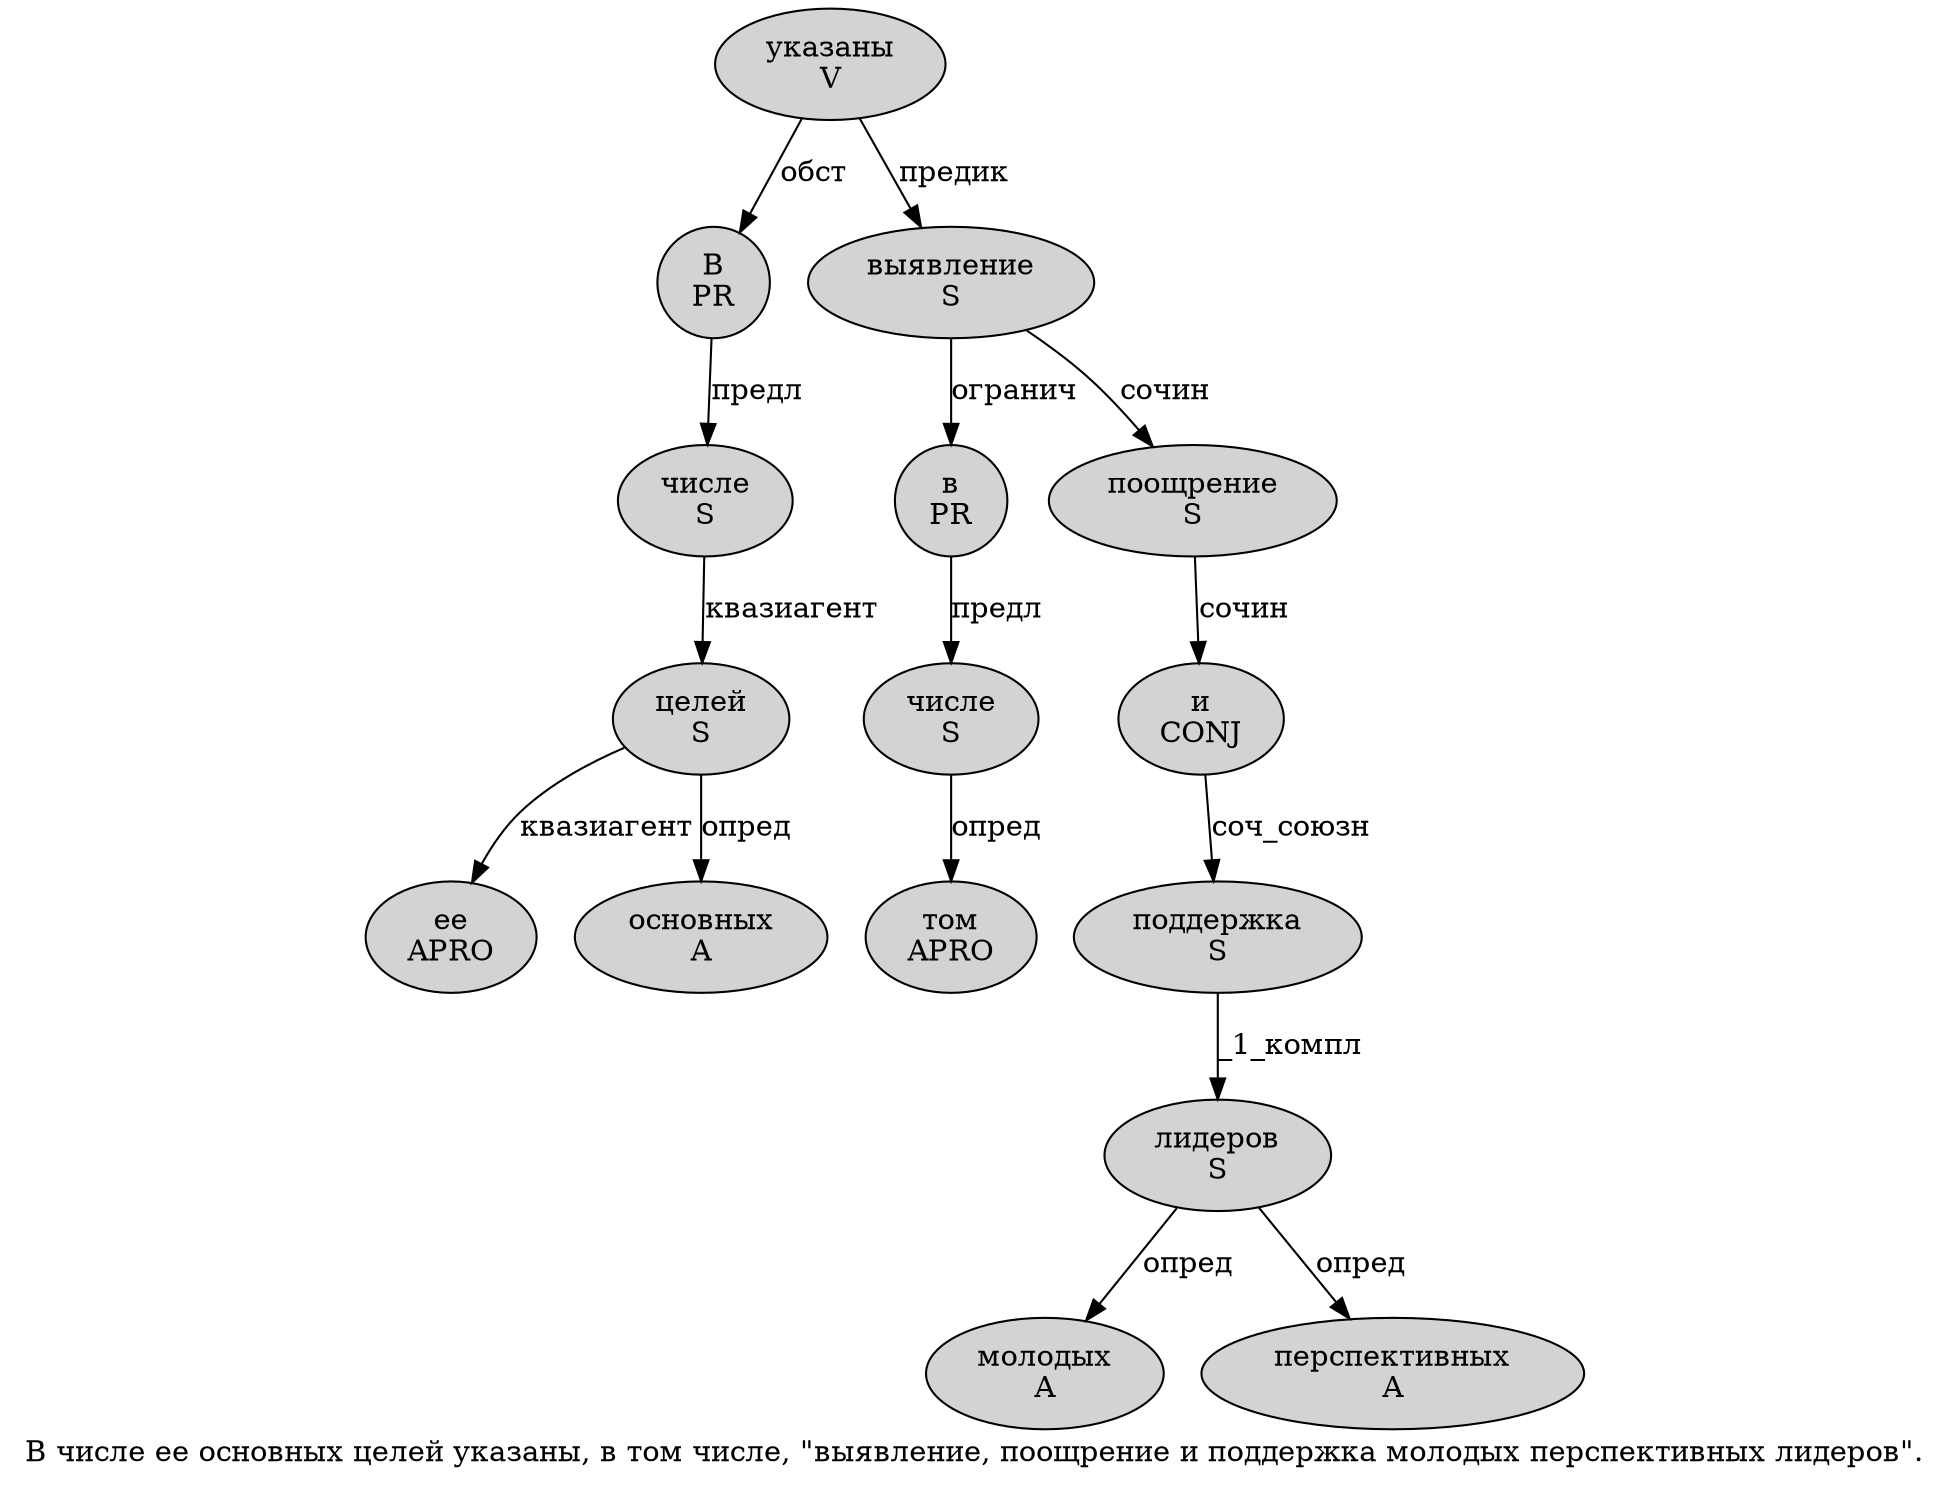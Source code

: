digraph SENTENCE_73 {
	graph [label="В числе ее основных целей указаны, в том числе, \"выявление, поощрение и поддержка молодых перспективных лидеров\"."]
	node [style=filled]
		0 [label="В
PR" color="" fillcolor=lightgray penwidth=1 shape=ellipse]
		1 [label="числе
S" color="" fillcolor=lightgray penwidth=1 shape=ellipse]
		2 [label="ее
APRO" color="" fillcolor=lightgray penwidth=1 shape=ellipse]
		3 [label="основных
A" color="" fillcolor=lightgray penwidth=1 shape=ellipse]
		4 [label="целей
S" color="" fillcolor=lightgray penwidth=1 shape=ellipse]
		5 [label="указаны
V" color="" fillcolor=lightgray penwidth=1 shape=ellipse]
		7 [label="в
PR" color="" fillcolor=lightgray penwidth=1 shape=ellipse]
		8 [label="том
APRO" color="" fillcolor=lightgray penwidth=1 shape=ellipse]
		9 [label="числе
S" color="" fillcolor=lightgray penwidth=1 shape=ellipse]
		12 [label="выявление
S" color="" fillcolor=lightgray penwidth=1 shape=ellipse]
		14 [label="поощрение
S" color="" fillcolor=lightgray penwidth=1 shape=ellipse]
		15 [label="и
CONJ" color="" fillcolor=lightgray penwidth=1 shape=ellipse]
		16 [label="поддержка
S" color="" fillcolor=lightgray penwidth=1 shape=ellipse]
		17 [label="молодых
A" color="" fillcolor=lightgray penwidth=1 shape=ellipse]
		18 [label="перспективных
A" color="" fillcolor=lightgray penwidth=1 shape=ellipse]
		19 [label="лидеров
S" color="" fillcolor=lightgray penwidth=1 shape=ellipse]
			12 -> 7 [label="огранич"]
			12 -> 14 [label="сочин"]
			7 -> 9 [label="предл"]
			14 -> 15 [label="сочин"]
			9 -> 8 [label="опред"]
			1 -> 4 [label="квазиагент"]
			16 -> 19 [label="_1_компл"]
			19 -> 17 [label="опред"]
			19 -> 18 [label="опред"]
			4 -> 2 [label="квазиагент"]
			4 -> 3 [label="опред"]
			5 -> 0 [label="обст"]
			5 -> 12 [label="предик"]
			0 -> 1 [label="предл"]
			15 -> 16 [label="соч_союзн"]
}